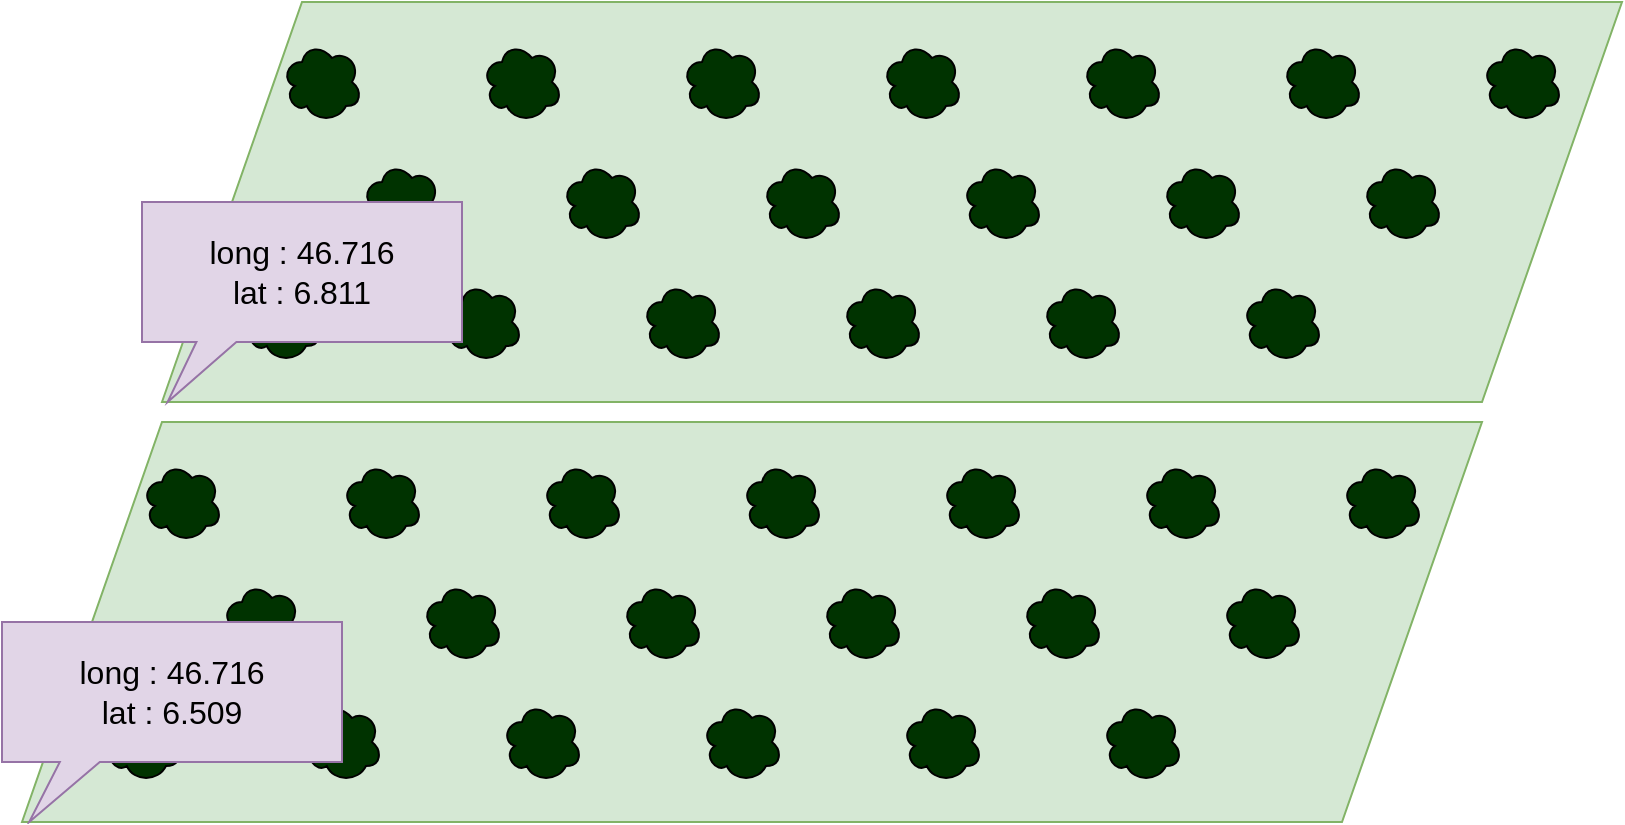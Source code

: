 <mxfile version="14.9.6" type="device"><diagram id="NWO2Z1oFb6oImgRQWT3i" name="Page-1"><mxGraphModel dx="946" dy="628" grid="1" gridSize="10" guides="1" tooltips="1" connect="1" arrows="1" fold="1" page="1" pageScale="1" pageWidth="827" pageHeight="1169" math="0" shadow="0"><root><mxCell id="0"/><mxCell id="1" parent="0"/><mxCell id="kjBM6umzzHcF3R_1nvNH-2" value="" style="shape=parallelogram;perimeter=parallelogramPerimeter;whiteSpace=wrap;html=1;fixedSize=1;size=70;fillColor=#d5e8d4;strokeColor=#82b366;" parent="1" vertex="1"><mxGeometry x="90" y="220" width="730" height="200" as="geometry"/></mxCell><mxCell id="dxaZQkEXJDE_6F0DtGou-1" value="" style="ellipse;shape=cloud;whiteSpace=wrap;html=1;fillColor=#003300;" parent="1" vertex="1"><mxGeometry x="130" y="360" width="40" height="40" as="geometry"/></mxCell><mxCell id="dxaZQkEXJDE_6F0DtGou-2" value="" style="ellipse;shape=cloud;whiteSpace=wrap;html=1;fillColor=#003300;" parent="1" vertex="1"><mxGeometry x="190" y="300" width="40" height="40" as="geometry"/></mxCell><mxCell id="dxaZQkEXJDE_6F0DtGou-3" value="" style="ellipse;shape=cloud;whiteSpace=wrap;html=1;fillColor=#003300;" parent="1" vertex="1"><mxGeometry x="250" y="240" width="40" height="40" as="geometry"/></mxCell><mxCell id="dxaZQkEXJDE_6F0DtGou-4" value="" style="ellipse;shape=cloud;whiteSpace=wrap;html=1;fillColor=#003300;" parent="1" vertex="1"><mxGeometry x="230" y="360" width="40" height="40" as="geometry"/></mxCell><mxCell id="dxaZQkEXJDE_6F0DtGou-5" value="" style="ellipse;shape=cloud;whiteSpace=wrap;html=1;fillColor=#003300;" parent="1" vertex="1"><mxGeometry x="290" y="300" width="40" height="40" as="geometry"/></mxCell><mxCell id="dxaZQkEXJDE_6F0DtGou-6" value="" style="ellipse;shape=cloud;whiteSpace=wrap;html=1;fillColor=#003300;" parent="1" vertex="1"><mxGeometry x="350" y="240" width="40" height="40" as="geometry"/></mxCell><mxCell id="dxaZQkEXJDE_6F0DtGou-7" value="" style="ellipse;shape=cloud;whiteSpace=wrap;html=1;fillColor=#003300;" parent="1" vertex="1"><mxGeometry x="330" y="360" width="40" height="40" as="geometry"/></mxCell><mxCell id="dxaZQkEXJDE_6F0DtGou-8" value="" style="ellipse;shape=cloud;whiteSpace=wrap;html=1;fillColor=#003300;" parent="1" vertex="1"><mxGeometry x="390" y="300" width="40" height="40" as="geometry"/></mxCell><mxCell id="dxaZQkEXJDE_6F0DtGou-9" value="" style="ellipse;shape=cloud;whiteSpace=wrap;html=1;fillColor=#003300;" parent="1" vertex="1"><mxGeometry x="450" y="240" width="40" height="40" as="geometry"/></mxCell><mxCell id="dxaZQkEXJDE_6F0DtGou-10" value="" style="ellipse;shape=cloud;whiteSpace=wrap;html=1;fillColor=#003300;" parent="1" vertex="1"><mxGeometry x="430" y="360" width="40" height="40" as="geometry"/></mxCell><mxCell id="dxaZQkEXJDE_6F0DtGou-11" value="" style="ellipse;shape=cloud;whiteSpace=wrap;html=1;fillColor=#003300;" parent="1" vertex="1"><mxGeometry x="490" y="300" width="40" height="40" as="geometry"/></mxCell><mxCell id="dxaZQkEXJDE_6F0DtGou-12" value="" style="ellipse;shape=cloud;whiteSpace=wrap;html=1;fillColor=#003300;" parent="1" vertex="1"><mxGeometry x="550" y="240" width="40" height="40" as="geometry"/></mxCell><mxCell id="dxaZQkEXJDE_6F0DtGou-13" value="" style="ellipse;shape=cloud;whiteSpace=wrap;html=1;fillColor=#003300;" parent="1" vertex="1"><mxGeometry x="150" y="240" width="40" height="40" as="geometry"/></mxCell><mxCell id="dxaZQkEXJDE_6F0DtGou-14" value="" style="ellipse;shape=cloud;whiteSpace=wrap;html=1;fillColor=#003300;" parent="1" vertex="1"><mxGeometry x="530" y="360" width="40" height="40" as="geometry"/></mxCell><mxCell id="dxaZQkEXJDE_6F0DtGou-15" value="" style="ellipse;shape=cloud;whiteSpace=wrap;html=1;fillColor=#003300;" parent="1" vertex="1"><mxGeometry x="590" y="300" width="40" height="40" as="geometry"/></mxCell><mxCell id="dxaZQkEXJDE_6F0DtGou-16" value="" style="ellipse;shape=cloud;whiteSpace=wrap;html=1;fillColor=#003300;" parent="1" vertex="1"><mxGeometry x="650" y="240" width="40" height="40" as="geometry"/></mxCell><mxCell id="dxaZQkEXJDE_6F0DtGou-17" value="" style="ellipse;shape=cloud;whiteSpace=wrap;html=1;fillColor=#003300;" parent="1" vertex="1"><mxGeometry x="630" y="360" width="40" height="40" as="geometry"/></mxCell><mxCell id="dxaZQkEXJDE_6F0DtGou-18" value="" style="ellipse;shape=cloud;whiteSpace=wrap;html=1;fillColor=#003300;" parent="1" vertex="1"><mxGeometry x="690" y="300" width="40" height="40" as="geometry"/></mxCell><mxCell id="dxaZQkEXJDE_6F0DtGou-19" value="" style="ellipse;shape=cloud;whiteSpace=wrap;html=1;fillColor=#003300;" parent="1" vertex="1"><mxGeometry x="750" y="240" width="40" height="40" as="geometry"/></mxCell><mxCell id="XJoYPNqe0U8JJn_W6nk_-1" value="" style="shape=parallelogram;perimeter=parallelogramPerimeter;whiteSpace=wrap;html=1;fixedSize=1;size=70;fillColor=#d5e8d4;strokeColor=#82b366;" parent="1" vertex="1"><mxGeometry x="20" y="430" width="730" height="200" as="geometry"/></mxCell><mxCell id="XJoYPNqe0U8JJn_W6nk_-2" value="" style="ellipse;shape=cloud;whiteSpace=wrap;html=1;fillColor=#003300;" parent="1" vertex="1"><mxGeometry x="60" y="570" width="40" height="40" as="geometry"/></mxCell><mxCell id="XJoYPNqe0U8JJn_W6nk_-3" value="" style="ellipse;shape=cloud;whiteSpace=wrap;html=1;fillColor=#003300;" parent="1" vertex="1"><mxGeometry x="120" y="510" width="40" height="40" as="geometry"/></mxCell><mxCell id="XJoYPNqe0U8JJn_W6nk_-4" value="" style="ellipse;shape=cloud;whiteSpace=wrap;html=1;fillColor=#003300;" parent="1" vertex="1"><mxGeometry x="180" y="450" width="40" height="40" as="geometry"/></mxCell><mxCell id="XJoYPNqe0U8JJn_W6nk_-5" value="" style="ellipse;shape=cloud;whiteSpace=wrap;html=1;fillColor=#003300;" parent="1" vertex="1"><mxGeometry x="160" y="570" width="40" height="40" as="geometry"/></mxCell><mxCell id="XJoYPNqe0U8JJn_W6nk_-6" value="" style="ellipse;shape=cloud;whiteSpace=wrap;html=1;fillColor=#003300;" parent="1" vertex="1"><mxGeometry x="220" y="510" width="40" height="40" as="geometry"/></mxCell><mxCell id="XJoYPNqe0U8JJn_W6nk_-7" value="" style="ellipse;shape=cloud;whiteSpace=wrap;html=1;fillColor=#003300;" parent="1" vertex="1"><mxGeometry x="280" y="450" width="40" height="40" as="geometry"/></mxCell><mxCell id="XJoYPNqe0U8JJn_W6nk_-8" value="" style="ellipse;shape=cloud;whiteSpace=wrap;html=1;fillColor=#003300;" parent="1" vertex="1"><mxGeometry x="260" y="570" width="40" height="40" as="geometry"/></mxCell><mxCell id="XJoYPNqe0U8JJn_W6nk_-9" value="" style="ellipse;shape=cloud;whiteSpace=wrap;html=1;fillColor=#003300;" parent="1" vertex="1"><mxGeometry x="320" y="510" width="40" height="40" as="geometry"/></mxCell><mxCell id="XJoYPNqe0U8JJn_W6nk_-10" value="" style="ellipse;shape=cloud;whiteSpace=wrap;html=1;fillColor=#003300;" parent="1" vertex="1"><mxGeometry x="380" y="450" width="40" height="40" as="geometry"/></mxCell><mxCell id="XJoYPNqe0U8JJn_W6nk_-11" value="" style="ellipse;shape=cloud;whiteSpace=wrap;html=1;fillColor=#003300;" parent="1" vertex="1"><mxGeometry x="360" y="570" width="40" height="40" as="geometry"/></mxCell><mxCell id="XJoYPNqe0U8JJn_W6nk_-12" value="" style="ellipse;shape=cloud;whiteSpace=wrap;html=1;fillColor=#003300;" parent="1" vertex="1"><mxGeometry x="420" y="510" width="40" height="40" as="geometry"/></mxCell><mxCell id="XJoYPNqe0U8JJn_W6nk_-13" value="" style="ellipse;shape=cloud;whiteSpace=wrap;html=1;fillColor=#003300;" parent="1" vertex="1"><mxGeometry x="480" y="450" width="40" height="40" as="geometry"/></mxCell><mxCell id="XJoYPNqe0U8JJn_W6nk_-14" value="" style="ellipse;shape=cloud;whiteSpace=wrap;html=1;fillColor=#003300;" parent="1" vertex="1"><mxGeometry x="80" y="450" width="40" height="40" as="geometry"/></mxCell><mxCell id="XJoYPNqe0U8JJn_W6nk_-15" value="" style="ellipse;shape=cloud;whiteSpace=wrap;html=1;fillColor=#003300;" parent="1" vertex="1"><mxGeometry x="460" y="570" width="40" height="40" as="geometry"/></mxCell><mxCell id="XJoYPNqe0U8JJn_W6nk_-16" value="" style="ellipse;shape=cloud;whiteSpace=wrap;html=1;fillColor=#003300;" parent="1" vertex="1"><mxGeometry x="520" y="510" width="40" height="40" as="geometry"/></mxCell><mxCell id="XJoYPNqe0U8JJn_W6nk_-17" value="" style="ellipse;shape=cloud;whiteSpace=wrap;html=1;fillColor=#003300;" parent="1" vertex="1"><mxGeometry x="580" y="450" width="40" height="40" as="geometry"/></mxCell><mxCell id="XJoYPNqe0U8JJn_W6nk_-18" value="" style="ellipse;shape=cloud;whiteSpace=wrap;html=1;fillColor=#003300;" parent="1" vertex="1"><mxGeometry x="560" y="570" width="40" height="40" as="geometry"/></mxCell><mxCell id="XJoYPNqe0U8JJn_W6nk_-19" value="" style="ellipse;shape=cloud;whiteSpace=wrap;html=1;fillColor=#003300;" parent="1" vertex="1"><mxGeometry x="620" y="510" width="40" height="40" as="geometry"/></mxCell><mxCell id="XJoYPNqe0U8JJn_W6nk_-20" value="" style="ellipse;shape=cloud;whiteSpace=wrap;html=1;fillColor=#003300;" parent="1" vertex="1"><mxGeometry x="680" y="450" width="40" height="40" as="geometry"/></mxCell><mxCell id="dxaZQkEXJDE_6F0DtGou-21" value="long : 46.716&lt;br style=&quot;font-size: 16px;&quot;&gt;lat : 6.509" style="shape=callout;whiteSpace=wrap;html=1;perimeter=calloutPerimeter;fillColor=#e1d5e7;strokeColor=#9673a6;position2=0.08;size=30;position=0.17;fontSize=16;" parent="1" vertex="1"><mxGeometry x="10" y="530" width="170" height="100" as="geometry"/></mxCell><mxCell id="XJoYPNqe0U8JJn_W6nk_-21" value="long : 46.716&lt;br style=&quot;font-size: 16px;&quot;&gt;lat : 6.811" style="shape=callout;whiteSpace=wrap;html=1;perimeter=calloutPerimeter;fillColor=#e1d5e7;strokeColor=#9673a6;position2=0.08;size=30;position=0.17;fontSize=16;" parent="1" vertex="1"><mxGeometry x="80" y="320" width="160" height="100" as="geometry"/></mxCell></root></mxGraphModel></diagram></mxfile>